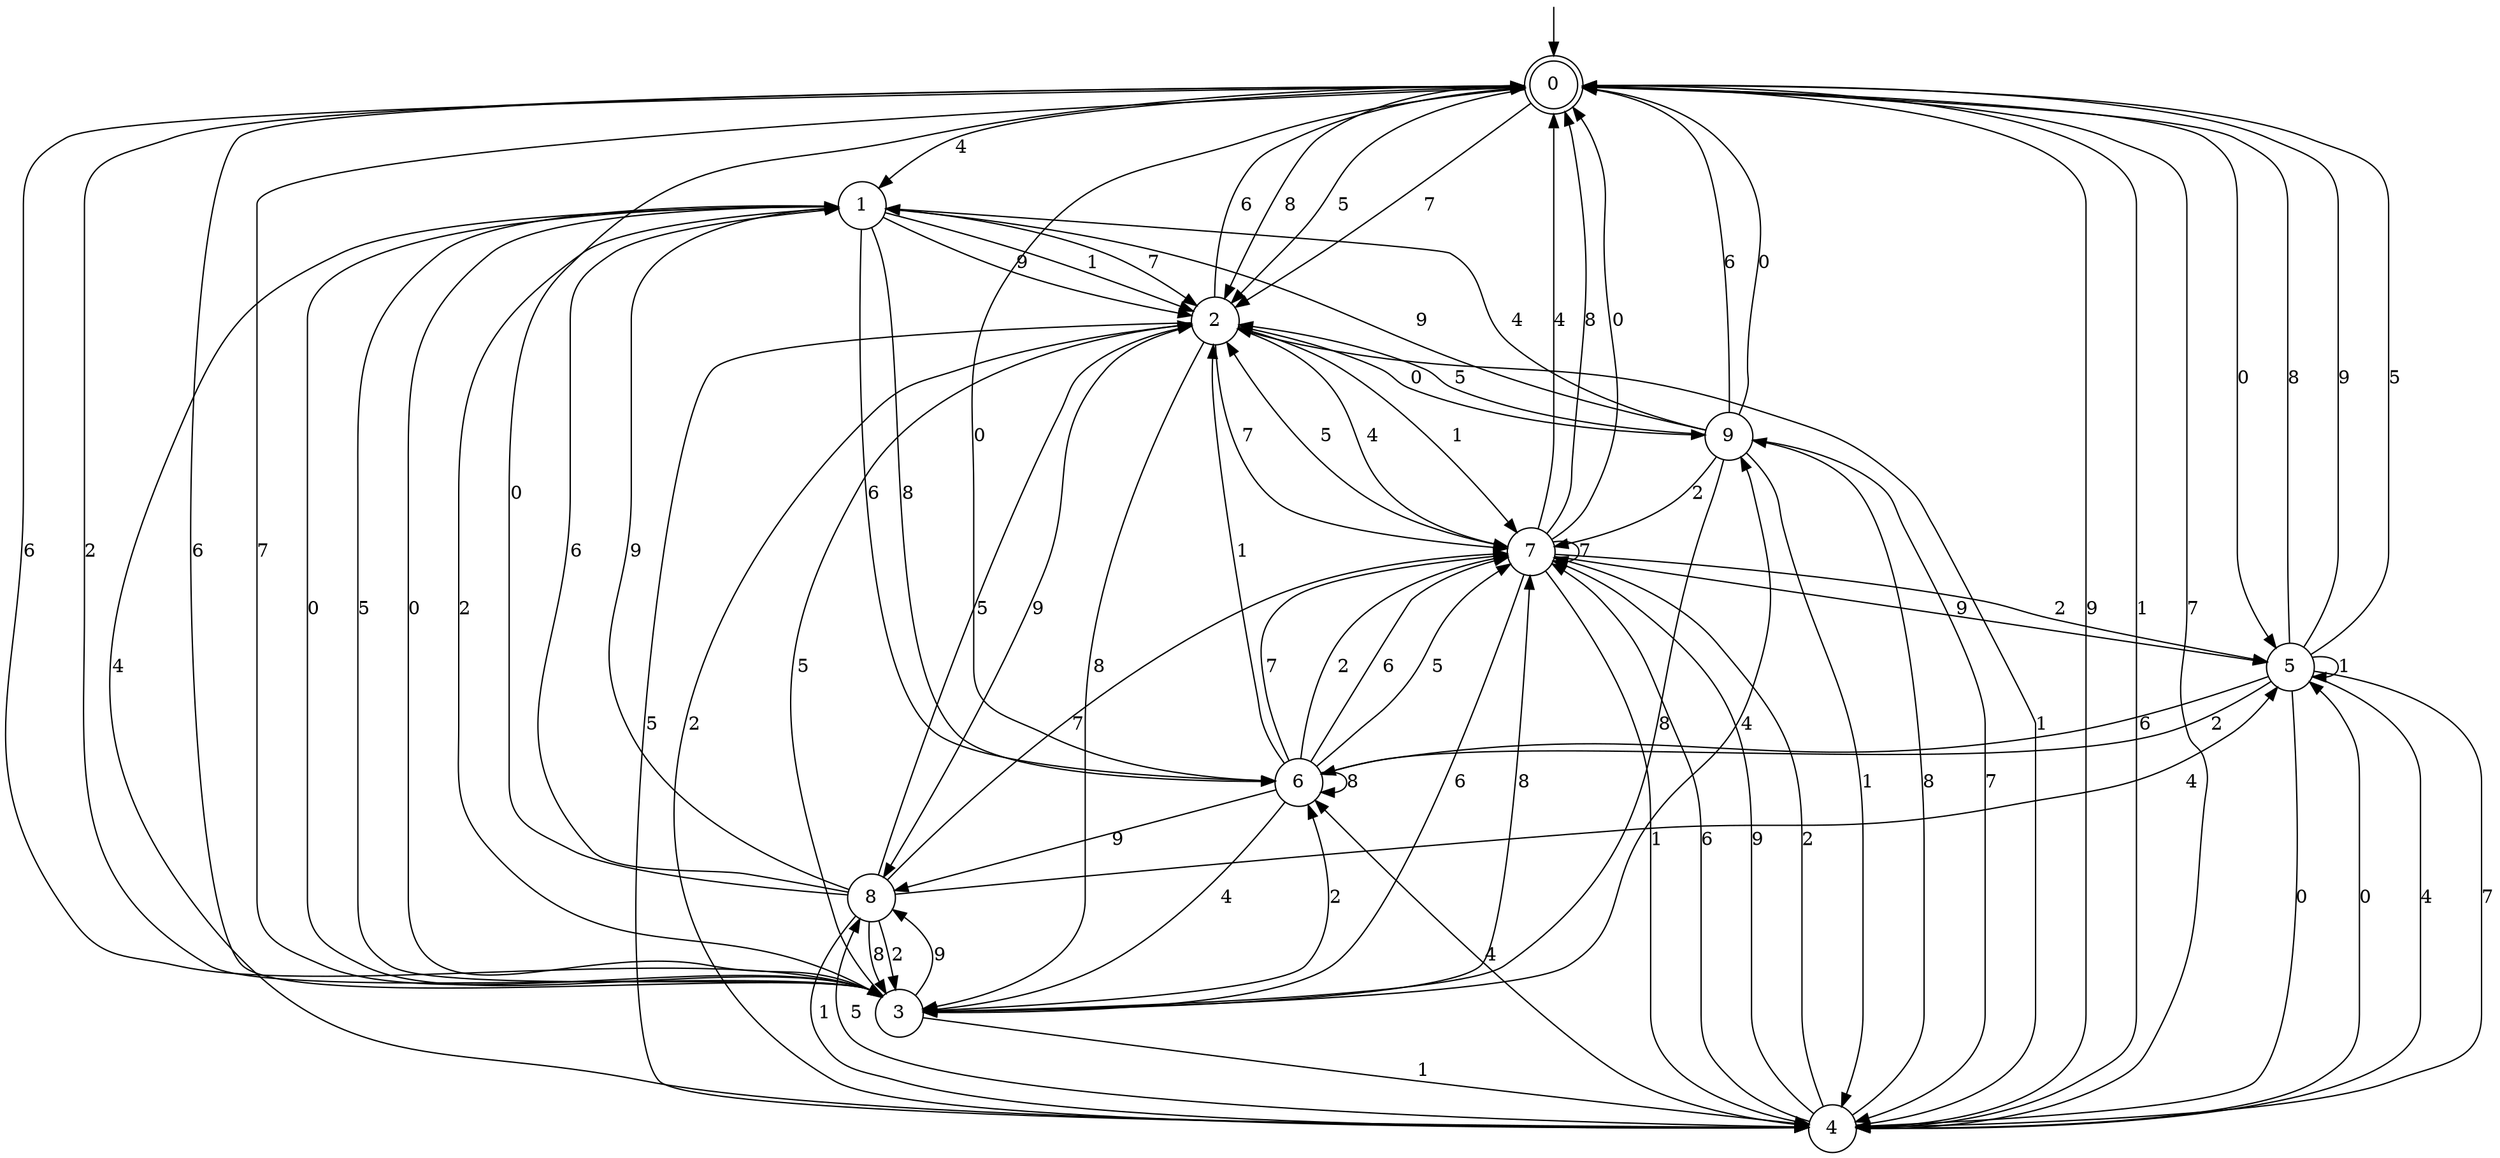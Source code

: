 digraph g {

	s0 [shape="doublecircle" label="0"];
	s1 [shape="circle" label="1"];
	s2 [shape="circle" label="2"];
	s3 [shape="circle" label="3"];
	s4 [shape="circle" label="4"];
	s5 [shape="circle" label="5"];
	s6 [shape="circle" label="6"];
	s7 [shape="circle" label="7"];
	s8 [shape="circle" label="8"];
	s9 [shape="circle" label="9"];
	s0 -> s1 [label="4"];
	s0 -> s2 [label="8"];
	s0 -> s3 [label="6"];
	s0 -> s4 [label="9"];
	s0 -> s2 [label="5"];
	s0 -> s5 [label="0"];
	s0 -> s4 [label="1"];
	s0 -> s2 [label="7"];
	s0 -> s3 [label="2"];
	s1 -> s4 [label="4"];
	s1 -> s6 [label="8"];
	s1 -> s6 [label="6"];
	s1 -> s2 [label="9"];
	s1 -> s3 [label="5"];
	s1 -> s3 [label="0"];
	s1 -> s2 [label="1"];
	s1 -> s2 [label="7"];
	s1 -> s3 [label="2"];
	s2 -> s7 [label="4"];
	s2 -> s3 [label="8"];
	s2 -> s0 [label="6"];
	s2 -> s8 [label="9"];
	s2 -> s4 [label="5"];
	s2 -> s9 [label="0"];
	s2 -> s7 [label="1"];
	s2 -> s7 [label="7"];
	s2 -> s4 [label="2"];
	s3 -> s9 [label="4"];
	s3 -> s7 [label="8"];
	s3 -> s0 [label="6"];
	s3 -> s8 [label="9"];
	s3 -> s2 [label="5"];
	s3 -> s1 [label="0"];
	s3 -> s4 [label="1"];
	s3 -> s0 [label="7"];
	s3 -> s6 [label="2"];
	s4 -> s6 [label="4"];
	s4 -> s9 [label="8"];
	s4 -> s7 [label="6"];
	s4 -> s7 [label="9"];
	s4 -> s8 [label="5"];
	s4 -> s5 [label="0"];
	s4 -> s2 [label="1"];
	s4 -> s0 [label="7"];
	s4 -> s7 [label="2"];
	s5 -> s4 [label="4"];
	s5 -> s0 [label="8"];
	s5 -> s6 [label="6"];
	s5 -> s0 [label="9"];
	s5 -> s0 [label="5"];
	s5 -> s4 [label="0"];
	s5 -> s5 [label="1"];
	s5 -> s4 [label="7"];
	s5 -> s6 [label="2"];
	s6 -> s3 [label="4"];
	s6 -> s6 [label="8"];
	s6 -> s7 [label="6"];
	s6 -> s8 [label="9"];
	s6 -> s7 [label="5"];
	s6 -> s0 [label="0"];
	s6 -> s2 [label="1"];
	s6 -> s7 [label="7"];
	s6 -> s7 [label="2"];
	s7 -> s0 [label="4"];
	s7 -> s0 [label="8"];
	s7 -> s3 [label="6"];
	s7 -> s5 [label="9"];
	s7 -> s2 [label="5"];
	s7 -> s0 [label="0"];
	s7 -> s4 [label="1"];
	s7 -> s7 [label="7"];
	s7 -> s5 [label="2"];
	s8 -> s5 [label="4"];
	s8 -> s3 [label="8"];
	s8 -> s1 [label="6"];
	s8 -> s1 [label="9"];
	s8 -> s2 [label="5"];
	s8 -> s0 [label="0"];
	s8 -> s4 [label="1"];
	s8 -> s7 [label="7"];
	s8 -> s3 [label="2"];
	s9 -> s1 [label="4"];
	s9 -> s3 [label="8"];
	s9 -> s0 [label="6"];
	s9 -> s1 [label="9"];
	s9 -> s2 [label="5"];
	s9 -> s0 [label="0"];
	s9 -> s4 [label="1"];
	s9 -> s4 [label="7"];
	s9 -> s7 [label="2"];

__start0 [label="" shape="none" width="0" height="0"];
__start0 -> s0;

}
